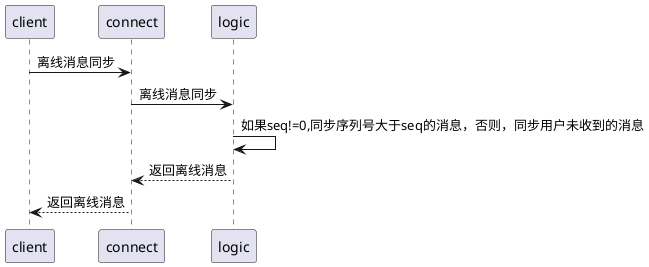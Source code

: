 @startuml
participant client
participant connect
participant logic

client -> connect: 离线消息同步
connect -> logic: 离线消息同步

logic -> logic: 如果seq!=0,同步序列号大于seq的消息，否则，同步用户未收到的消息

logic --> connect: 返回离线消息
connect --> client: 返回离线消息
@enduml
